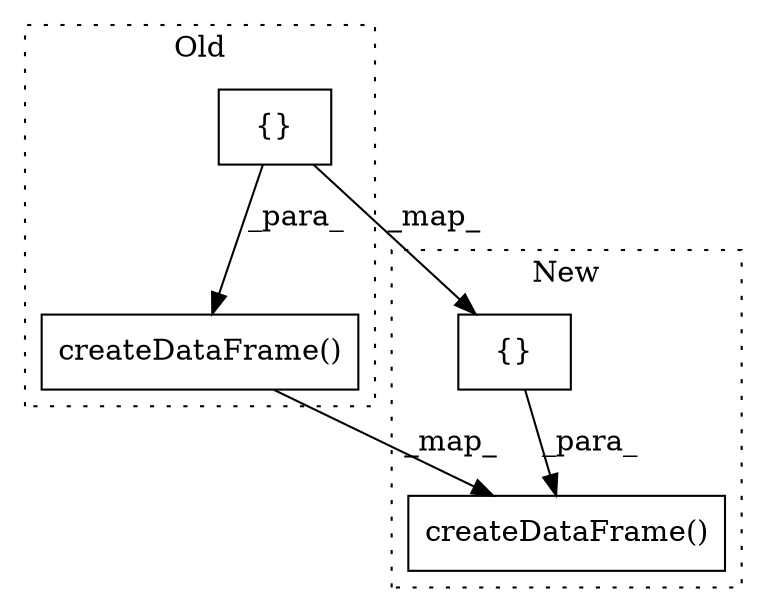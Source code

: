 digraph G {
subgraph cluster0 {
1 [label="createDataFrame()" a="75" s="1242,1406" l="40,41" shape="box"];
3 [label="{}" a="59" s="1282,1392" l="18,0" shape="box"];
label = "Old";
style="dotted";
}
subgraph cluster1 {
2 [label="createDataFrame()" a="75" s="1028,1148" l="40,11" shape="box"];
4 [label="{}" a="59" s="1068,1134" l="18,0" shape="box"];
label = "New";
style="dotted";
}
1 -> 2 [label="_map_"];
3 -> 1 [label="_para_"];
3 -> 4 [label="_map_"];
4 -> 2 [label="_para_"];
}